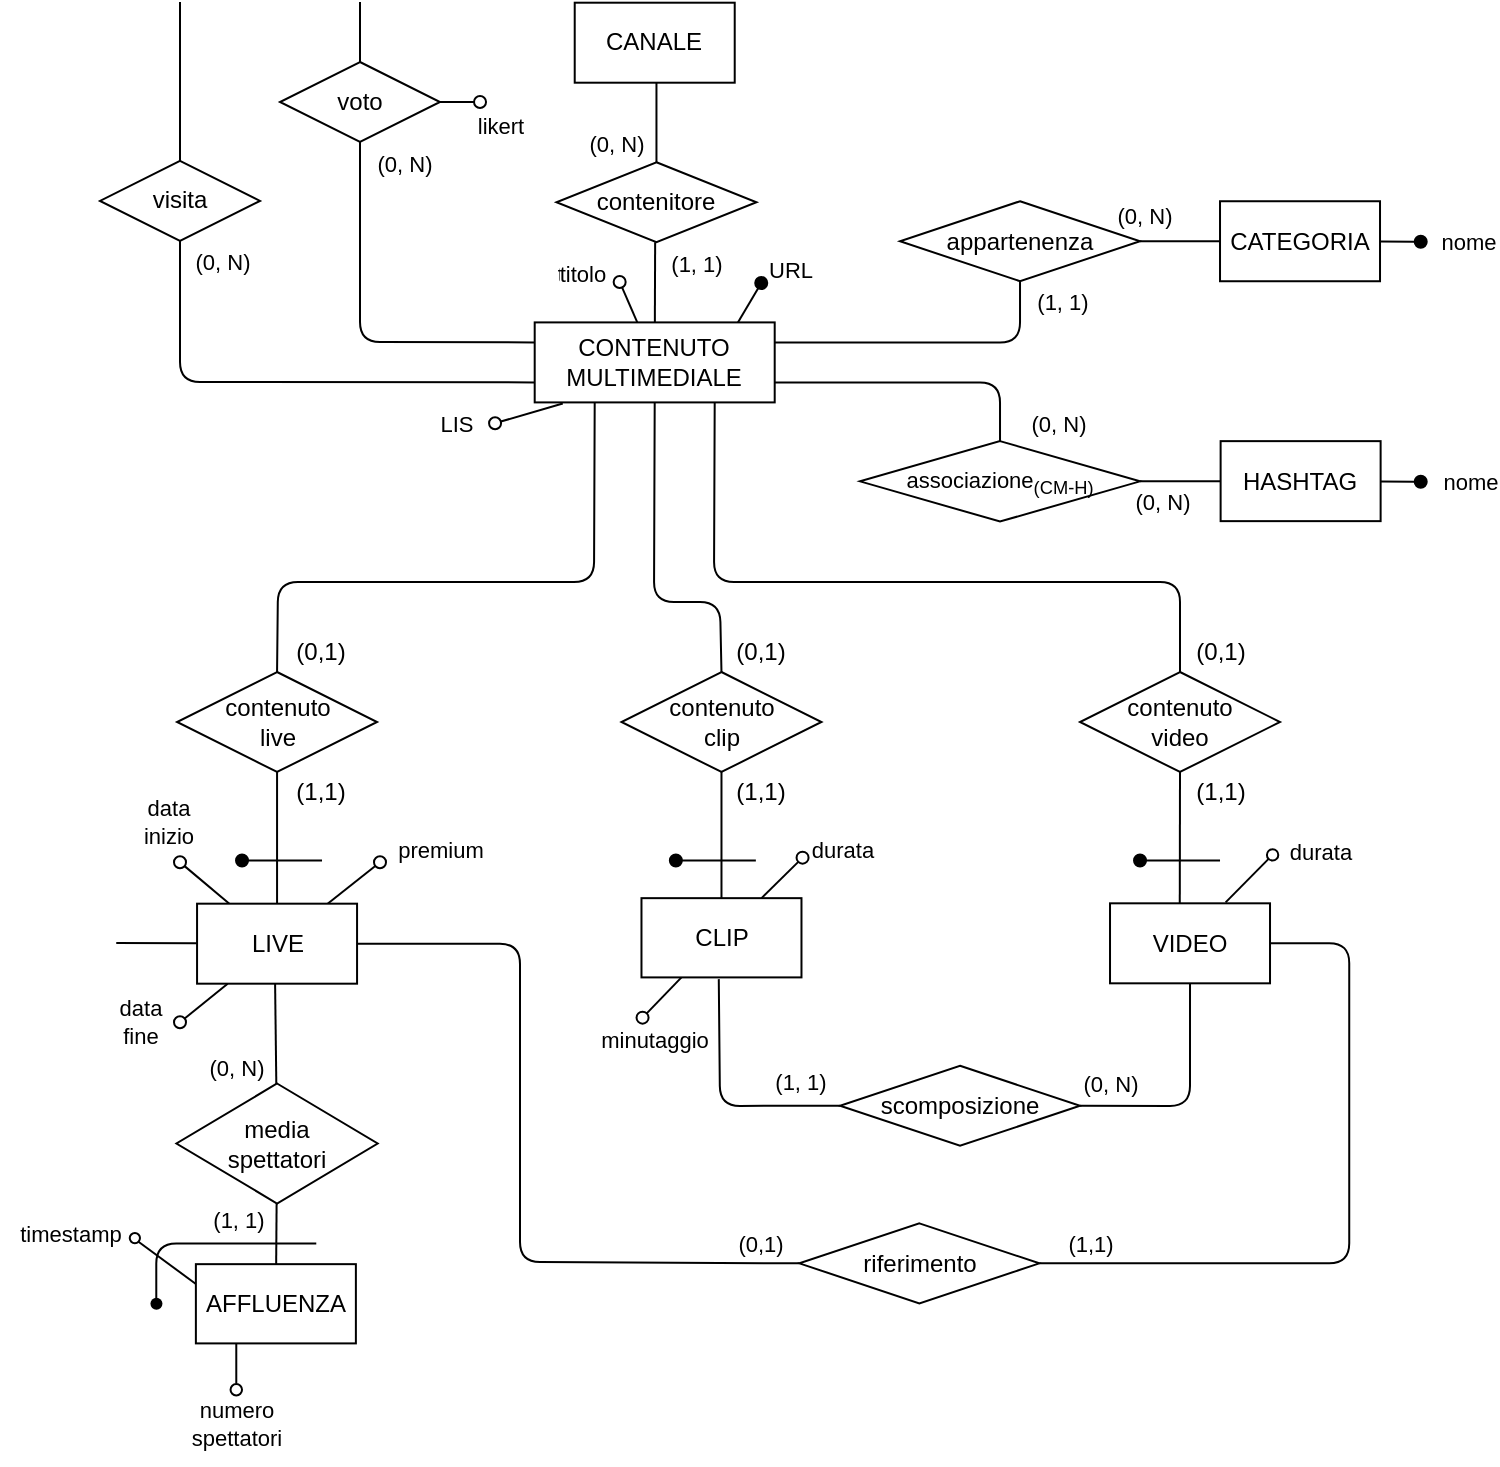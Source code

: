 <mxfile scale="1" border="10">
    <diagram id="-rriOPSDnHkLpZKLwRpb" name="Page-1">
        <mxGraphModel dx="3679" dy="1880" grid="1" gridSize="10" guides="1" tooltips="1" connect="1" arrows="1" fold="1" page="1" pageScale="1" pageWidth="850" pageHeight="1100" background="#FFFFFF" math="0" shadow="0">
            <root>
                <mxCell id="0"/>
                <mxCell id="1" parent="0"/>
                <mxCell id="420" value="(1, 1)" style="edgeStyle=none;html=1;endArrow=none;endFill=0;fontStyle=0" parent="1" target="437" edge="1">
                    <mxGeometry x="-0.478" y="20" relative="1" as="geometry">
                        <mxPoint as="offset"/>
                        <mxPoint x="-2182.432" y="-939.919" as="sourcePoint"/>
                    </mxGeometry>
                </mxCell>
                <mxCell id="435" style="edgeStyle=none;html=1;exitX=1;exitY=0.25;exitDx=0;exitDy=0;endArrow=none;endFill=0;fontStyle=0" parent="1" source="437" target="446" edge="1">
                    <mxGeometry relative="1" as="geometry">
                        <mxPoint x="-1999.99" y="-919.72" as="targetPoint"/>
                        <Array as="points">
                            <mxPoint x="-1999.99" y="-889.72"/>
                        </Array>
                    </mxGeometry>
                </mxCell>
                <mxCell id="436" style="edgeStyle=none;html=1;exitX=1;exitY=0.75;exitDx=0;exitDy=0;endArrow=none;endFill=0;fontStyle=0" parent="1" source="437" target="453" edge="1">
                    <mxGeometry relative="1" as="geometry">
                        <Array as="points">
                            <mxPoint x="-2009.99" y="-869.72"/>
                        </Array>
                    </mxGeometry>
                </mxCell>
                <mxCell id="438" value="" style="endArrow=oval;html=1;fillStyle=auto;strokeWidth=1;startSize=6;endSize=6;fillColor=#000000;startArrow=none;startFill=0;endFill=0;fontStyle=0" parent="1" source="437" edge="1">
                    <mxGeometry width="50" height="50" relative="1" as="geometry">
                        <mxPoint x="-2156.11" y="-923.363" as="sourcePoint"/>
                        <mxPoint x="-2200.17" y="-920.02" as="targetPoint"/>
                    </mxGeometry>
                </mxCell>
                <mxCell id="439" value="titolo" style="edgeLabel;html=1;align=center;verticalAlign=middle;resizable=0;points=[];" parent="438" vertex="1" connectable="0">
                    <mxGeometry x="0.479" y="1" relative="1" as="geometry">
                        <mxPoint x="-21" y="-10" as="offset"/>
                    </mxGeometry>
                </mxCell>
                <mxCell id="440" value="" style="endArrow=oval;html=1;fillStyle=auto;strokeWidth=1;startSize=6;endSize=6;fillColor=#000000;startArrow=none;startFill=0;endFill=0;exitX=0.117;exitY=1.013;exitDx=0;exitDy=0;exitPerimeter=0;fontStyle=0" parent="1" source="437" edge="1">
                    <mxGeometry width="50" height="50" relative="1" as="geometry">
                        <mxPoint x="-2224.942" y="-828.8" as="sourcePoint"/>
                        <mxPoint x="-2262.46" y="-849.37" as="targetPoint"/>
                    </mxGeometry>
                </mxCell>
                <mxCell id="441" value="LIS" style="edgeLabel;html=1;align=center;verticalAlign=middle;resizable=0;points=[];" parent="440" vertex="1" connectable="0">
                    <mxGeometry x="0.479" y="1" relative="1" as="geometry">
                        <mxPoint x="-29" y="2" as="offset"/>
                    </mxGeometry>
                </mxCell>
                <mxCell id="443" value="" style="edgeStyle=none;shape=connector;rounded=1;fillStyle=auto;html=1;labelBackgroundColor=default;strokeColor=default;strokeWidth=1;fontFamily=Helvetica;fontSize=11;fontColor=default;endArrow=none;endFill=0;startSize=6;endSize=6;fillColor=#000000;exitX=1;exitY=0.5;exitDx=0;exitDy=0;entryX=0;entryY=0.5;entryDx=0;entryDy=0;fontStyle=0" parent="1" source="446" target="447" edge="1">
                    <mxGeometry relative="1" as="geometry"/>
                </mxCell>
                <mxCell id="444" value="(0, N)" style="edgeLabel;html=1;align=center;verticalAlign=middle;resizable=0;points=[];fontSize=11;fontFamily=Helvetica;fontColor=default;" parent="443" vertex="1" connectable="0">
                    <mxGeometry x="0.426" y="1" relative="1" as="geometry">
                        <mxPoint x="-27" y="-12" as="offset"/>
                    </mxGeometry>
                </mxCell>
                <mxCell id="448" value="" style="endArrow=oval;html=1;fillStyle=auto;strokeWidth=1;startSize=6;endSize=6;fillColor=#000000;startArrow=none;startFill=0;endFill=1;fontStyle=0" parent="1" source="447" edge="1">
                    <mxGeometry width="50" height="50" relative="1" as="geometry">
                        <mxPoint x="-2147.49" y="-960.64" as="sourcePoint"/>
                        <mxPoint x="-1799.64" y="-940.14" as="targetPoint"/>
                    </mxGeometry>
                </mxCell>
                <mxCell id="449" value="nome" style="edgeLabel;html=1;align=center;verticalAlign=middle;resizable=0;points=[];" parent="448" vertex="1" connectable="0">
                    <mxGeometry x="0.479" y="1" relative="1" as="geometry">
                        <mxPoint x="29" y="1" as="offset"/>
                    </mxGeometry>
                </mxCell>
                <mxCell id="450" value="" style="edgeStyle=none;shape=connector;rounded=1;fillStyle=auto;html=1;labelBackgroundColor=default;strokeColor=default;strokeWidth=1;fontFamily=Helvetica;fontSize=11;fontColor=default;endArrow=none;endFill=0;startSize=6;endSize=6;fillColor=#000000;exitX=1;exitY=0.5;exitDx=0;exitDy=0;entryX=0;entryY=0.5;entryDx=0;entryDy=0;fontStyle=0" parent="1" source="453" target="454" edge="1">
                    <mxGeometry relative="1" as="geometry"/>
                </mxCell>
                <mxCell id="451" value="(0, N)" style="edgeLabel;html=1;align=center;verticalAlign=middle;resizable=0;points=[];fontSize=11;fontFamily=Helvetica;fontColor=default;" parent="450" vertex="1" connectable="0">
                    <mxGeometry x="0.426" y="1" relative="1" as="geometry">
                        <mxPoint x="-18" y="11" as="offset"/>
                    </mxGeometry>
                </mxCell>
                <mxCell id="455" value="" style="endArrow=oval;html=1;fillStyle=auto;strokeWidth=1;startSize=6;endSize=6;fillColor=#000000;startArrow=none;startFill=0;endFill=1;fontStyle=0" parent="1" source="454" edge="1">
                    <mxGeometry width="50" height="50" relative="1" as="geometry">
                        <mxPoint x="-2112.19" y="-600.29" as="sourcePoint"/>
                        <mxPoint x="-1799.64" y="-820.14" as="targetPoint"/>
                        <Array as="points"/>
                    </mxGeometry>
                </mxCell>
                <mxCell id="456" value="nome" style="edgeLabel;html=1;align=center;verticalAlign=middle;resizable=0;points=[];" parent="455" vertex="1" connectable="0">
                    <mxGeometry x="0.479" y="1" relative="1" as="geometry">
                        <mxPoint x="29" y="1" as="offset"/>
                    </mxGeometry>
                </mxCell>
                <mxCell id="457" value="" style="endArrow=oval;html=1;fillStyle=auto;strokeWidth=1;startSize=6;endSize=6;fillColor=#000000;startArrow=none;startFill=0;endFill=0;fontStyle=0" parent="1" source="461" edge="1">
                    <mxGeometry width="50" height="50" relative="1" as="geometry">
                        <mxPoint x="-2396.87" y="-933.243" as="sourcePoint"/>
                        <mxPoint x="-2420" y="-629.87" as="targetPoint"/>
                    </mxGeometry>
                </mxCell>
                <mxCell id="458" value="data&lt;br&gt;inizio" style="edgeLabel;html=1;align=center;verticalAlign=middle;resizable=0;points=[];" parent="457" vertex="1" connectable="0">
                    <mxGeometry x="0.479" y="1" relative="1" as="geometry">
                        <mxPoint x="-12" y="-26" as="offset"/>
                    </mxGeometry>
                </mxCell>
                <mxCell id="462" value="" style="edgeStyle=none;html=1;endArrow=none;endFill=0;fontStyle=0;entryX=1;entryY=0.5;entryDx=0;entryDy=0;" parent="1" source="463" target="478" edge="1">
                    <mxGeometry relative="1" as="geometry">
                        <mxPoint x="-1916" y="-510.05" as="targetPoint"/>
                        <Array as="points">
                            <mxPoint x="-1915" y="-508.05"/>
                        </Array>
                    </mxGeometry>
                </mxCell>
                <mxCell id="466" value="" style="endArrow=oval;html=1;fillStyle=auto;strokeWidth=1;startSize=6;endSize=6;fillColor=#000000;startArrow=none;startFill=0;endFill=0;exitX=0.25;exitY=1;exitDx=0;exitDy=0;fontStyle=0" parent="1" source="473" edge="1">
                    <mxGeometry width="50" height="50" relative="1" as="geometry">
                        <mxPoint x="-2059.18" y="-561.44" as="sourcePoint"/>
                        <mxPoint x="-2188.72" y="-552.18" as="targetPoint"/>
                    </mxGeometry>
                </mxCell>
                <mxCell id="467" value="minutaggio" style="edgeLabel;html=1;align=center;verticalAlign=middle;resizable=0;points=[];" parent="466" vertex="1" connectable="0">
                    <mxGeometry x="0.479" y="1" relative="1" as="geometry">
                        <mxPoint y="16" as="offset"/>
                    </mxGeometry>
                </mxCell>
                <mxCell id="468" value="" style="endArrow=oval;html=1;fillStyle=auto;strokeWidth=1;startSize=6;endSize=6;fillColor=#000000;startArrow=none;startFill=0;endFill=0;fontStyle=0" parent="1" source="473" edge="1">
                    <mxGeometry width="50" height="50" relative="1" as="geometry">
                        <mxPoint x="-2049.18" y="-551.44" as="sourcePoint"/>
                        <mxPoint x="-2108.72" y="-632.18" as="targetPoint"/>
                    </mxGeometry>
                </mxCell>
                <mxCell id="469" value="durata" style="edgeLabel;html=1;align=center;verticalAlign=middle;resizable=0;points=[];" parent="468" vertex="1" connectable="0">
                    <mxGeometry x="0.479" y="1" relative="1" as="geometry">
                        <mxPoint x="25" y="-9" as="offset"/>
                    </mxGeometry>
                </mxCell>
                <mxCell id="470" style="edgeStyle=none;shape=connector;rounded=1;fillStyle=auto;html=1;labelBackgroundColor=default;strokeColor=default;strokeWidth=1;fontFamily=Helvetica;fontSize=11;fontColor=default;endArrow=none;endFill=0;startSize=6;endSize=6;fillColor=#000000;startArrow=oval;startFill=0;fontStyle=0" parent="1" target="461" edge="1">
                    <mxGeometry relative="1" as="geometry">
                        <mxPoint x="-2350.896" y="-570.27" as="targetPoint"/>
                        <mxPoint x="-2320" y="-629.87" as="sourcePoint"/>
                    </mxGeometry>
                </mxCell>
                <mxCell id="471" value="premium" style="edgeLabel;html=1;align=center;verticalAlign=middle;resizable=0;points=[];fontSize=11;fontFamily=Helvetica;fontColor=default;" parent="470" vertex="1" connectable="0">
                    <mxGeometry x="-0.257" y="1" relative="1" as="geometry">
                        <mxPoint x="39" y="-15" as="offset"/>
                    </mxGeometry>
                </mxCell>
                <mxCell id="474" value="" style="endArrow=oval;html=1;fillStyle=auto;strokeWidth=1;startSize=6;endSize=6;fillColor=#000000;startArrow=none;startFill=0;endFill=0;fontStyle=0" parent="1" source="461" edge="1">
                    <mxGeometry width="50" height="50" relative="1" as="geometry">
                        <mxPoint x="-2369.14" y="-599.16" as="sourcePoint"/>
                        <mxPoint x="-2420" y="-549.87" as="targetPoint"/>
                    </mxGeometry>
                </mxCell>
                <mxCell id="475" value="data&lt;br&gt;fine" style="edgeLabel;html=1;align=center;verticalAlign=middle;resizable=0;points=[];" parent="474" vertex="1" connectable="0">
                    <mxGeometry x="0.479" y="1" relative="1" as="geometry">
                        <mxPoint x="-27" y="4" as="offset"/>
                    </mxGeometry>
                </mxCell>
                <mxCell id="477" value="(1, 1)" style="edgeStyle=none;html=1;endArrow=none;endFill=0;entryX=0.5;entryY=1;entryDx=0;entryDy=0;fontStyle=0;exitX=0;exitY=0.5;exitDx=0;exitDy=0;" parent="1" source="478" edge="1">
                    <mxGeometry x="-0.676" y="-12" relative="1" as="geometry">
                        <mxPoint as="offset"/>
                        <Array as="points">
                            <mxPoint x="-2150" y="-508.05"/>
                        </Array>
                        <mxPoint x="-2150.61" y="-571.44" as="targetPoint"/>
                        <mxPoint x="-2108.099" y="-510.747" as="sourcePoint"/>
                    </mxGeometry>
                </mxCell>
                <mxCell id="481" style="edgeStyle=none;html=1;exitX=1;exitY=0.5;exitDx=0;exitDy=0;endArrow=none;endFill=0;fontStyle=0" parent="1" source="483" target="463" edge="1">
                    <mxGeometry relative="1" as="geometry">
                        <Array as="points">
                            <mxPoint x="-1835.38" y="-429.43"/>
                            <mxPoint x="-1835.38" y="-589.43"/>
                        </Array>
                        <mxPoint x="-1855.13" y="-429.1" as="sourcePoint"/>
                    </mxGeometry>
                </mxCell>
                <mxCell id="482" style="edgeStyle=none;html=1;exitX=0;exitY=0.5;exitDx=0;exitDy=0;entryX=1;entryY=0.5;entryDx=0;entryDy=0;endArrow=none;endFill=0;fontStyle=0" parent="1" source="483" target="461" edge="1">
                    <mxGeometry relative="1" as="geometry">
                        <Array as="points">
                            <mxPoint x="-2250" y="-430.05"/>
                            <mxPoint x="-2250" y="-589.05"/>
                        </Array>
                    </mxGeometry>
                </mxCell>
                <mxCell id="484" value="(0, N)" style="edgeStyle=none;html=1;endArrow=none;endFill=0;exitX=0.5;exitY=1;exitDx=0;exitDy=0;fontStyle=0" parent="1" target="487" edge="1">
                    <mxGeometry x="0.655" y="-20" relative="1" as="geometry">
                        <mxPoint as="offset"/>
                        <mxPoint x="-2372.45" y="-569.16" as="sourcePoint"/>
                    </mxGeometry>
                </mxCell>
                <mxCell id="486" value="(1, 1)" style="edgeStyle=none;html=1;endArrow=none;endFill=0;fontStyle=0" parent="1" source="487" target="485" edge="1">
                    <mxGeometry x="-0.454" y="-19" relative="1" as="geometry">
                        <mxPoint as="offset"/>
                    </mxGeometry>
                </mxCell>
                <mxCell id="492" value="" style="endArrow=none;html=1;strokeColor=#000000;entryX=0;entryY=1;entryDx=0;entryDy=0;fontStyle=0" parent="1" target="493" edge="1">
                    <mxGeometry width="50" height="50" relative="1" as="geometry">
                        <mxPoint x="-1897.19" y="-609.82" as="sourcePoint"/>
                        <mxPoint x="-1875.38" y="-629.43" as="targetPoint"/>
                    </mxGeometry>
                </mxCell>
                <mxCell id="495" value="" style="endArrow=none;html=1;strokeColor=#000000;fontSize=11;fontColor=#FF0000;exitX=0;exitY=0.25;exitDx=0;exitDy=0;entryX=1;entryY=1;entryDx=0;entryDy=0;fontStyle=0" parent="1" source="485" target="496" edge="1">
                    <mxGeometry width="50" height="50" relative="1" as="geometry">
                        <mxPoint x="-2461.47" y="-389.38" as="sourcePoint"/>
                        <mxPoint x="-2441.86" y="-439.25" as="targetPoint"/>
                    </mxGeometry>
                </mxCell>
                <mxCell id="497" value="" style="endArrow=none;html=1;strokeColor=#000000;fontSize=11;fontColor=#FF0000;fontStyle=0" parent="1" edge="1">
                    <mxGeometry width="50" height="50" relative="1" as="geometry">
                        <mxPoint x="-2391.86" y="-369.25" as="sourcePoint"/>
                        <mxPoint x="-2391.86" y="-389.25" as="targetPoint"/>
                    </mxGeometry>
                </mxCell>
                <mxCell id="501" value="" style="endArrow=none;html=1;strokeColor=#000000;fontSize=10;fontColor=#FF0000;fontStyle=0" parent="1" edge="1">
                    <mxGeometry width="50" height="50" relative="1" as="geometry">
                        <mxPoint x="-2431.86" y="-409.25" as="sourcePoint"/>
                        <mxPoint x="-2351.86" y="-439.25" as="targetPoint"/>
                        <Array as="points">
                            <mxPoint x="-2431.86" y="-439.25"/>
                        </Array>
                    </mxGeometry>
                </mxCell>
                <mxCell id="517" value="" style="edgeStyle=none;html=1;endArrow=none;endFill=0;fontStyle=0" parent="1" target="461" edge="1">
                    <mxGeometry x="-0.478" y="20" relative="1" as="geometry">
                        <mxPoint as="offset"/>
                        <mxPoint x="-2451.87" y="-589.53" as="sourcePoint"/>
                        <mxPoint x="-2261.978" y="-759.68" as="targetPoint"/>
                    </mxGeometry>
                </mxCell>
                <mxCell id="437" value="CONTENUTO&lt;br&gt;MULTIMEDIALE" style="rounded=0;whiteSpace=wrap;html=1;" parent="1" vertex="1">
                    <mxGeometry x="-2242.65" y="-899.8" width="120" height="40" as="geometry"/>
                </mxCell>
                <mxCell id="445" value="(1, 1)" style="edgeLabel;html=1;align=center;verticalAlign=middle;resizable=0;points=[];" parent="1" vertex="1" connectable="0">
                    <mxGeometry x="-1979.736" y="-909.961" as="geometry"/>
                </mxCell>
                <mxCell id="446" value="appartenenza" style="rhombus;whiteSpace=wrap;html=1;" parent="1" vertex="1">
                    <mxGeometry x="-2059.99" y="-960.38" width="120" height="40" as="geometry"/>
                </mxCell>
                <mxCell id="447" value="CATEGORIA" style="rounded=0;whiteSpace=wrap;html=1;" parent="1" vertex="1">
                    <mxGeometry x="-1899.99" y="-960.38" width="80" height="40" as="geometry"/>
                </mxCell>
                <mxCell id="452" value="(0, N)" style="edgeLabel;html=1;align=center;verticalAlign=middle;resizable=0;points=[];" parent="1" vertex="1" connectable="0">
                    <mxGeometry x="-1980.796" y="-848.961" as="geometry"/>
                </mxCell>
                <mxCell id="453" value="&lt;font style=&quot;font-size: 11px;&quot;&gt;associazione&lt;sub&gt;(CM-H)&lt;/sub&gt;&lt;/font&gt;" style="rhombus;whiteSpace=wrap;html=1;" parent="1" vertex="1">
                    <mxGeometry x="-2079.99" y="-840.43" width="140" height="40.2" as="geometry"/>
                </mxCell>
                <mxCell id="454" value="HASHTAG" style="rounded=0;whiteSpace=wrap;html=1;" parent="1" vertex="1">
                    <mxGeometry x="-1899.69" y="-840.43" width="80" height="40" as="geometry"/>
                </mxCell>
                <mxCell id="461" value="LIVE" style="whiteSpace=wrap;html=1;" parent="1" vertex="1">
                    <mxGeometry x="-2411.47" y="-609.16" width="80" height="40" as="geometry"/>
                </mxCell>
                <mxCell id="463" value="VIDEO" style="whiteSpace=wrap;html=1;" parent="1" vertex="1">
                    <mxGeometry x="-1954.99" y="-609.34" width="80" height="40" as="geometry"/>
                </mxCell>
                <mxCell id="473" value="CLIP" style="whiteSpace=wrap;html=1;" parent="1" vertex="1">
                    <mxGeometry x="-2189.26" y="-611.92" width="80" height="39.62" as="geometry"/>
                </mxCell>
                <mxCell id="476" value="(0, N)" style="edgeLabel;html=1;align=center;verticalAlign=middle;resizable=0;points=[];fontSize=11;fontFamily=Helvetica;fontColor=default;" parent="1" vertex="1" connectable="0">
                    <mxGeometry x="-1954.99" y="-519.25" as="geometry"/>
                </mxCell>
                <mxCell id="478" value="scomposizione" style="rhombus;whiteSpace=wrap;html=1;" parent="1" vertex="1">
                    <mxGeometry x="-2089.99" y="-528.09" width="120" height="40" as="geometry"/>
                </mxCell>
                <mxCell id="479" value="(0,1)" style="edgeLabel;html=1;align=center;verticalAlign=middle;resizable=0;points=[];" parent="1" vertex="1" connectable="0">
                    <mxGeometry x="-2130.171" y="-439.375" as="geometry"/>
                </mxCell>
                <mxCell id="480" value="(1,1)" style="edgeLabel;html=1;align=center;verticalAlign=middle;resizable=0;points=[];" parent="1" vertex="1" connectable="0">
                    <mxGeometry x="-1965.158" y="-439.377" as="geometry"/>
                </mxCell>
                <mxCell id="483" value="riferimento" style="rhombus;whiteSpace=wrap;html=1;" parent="1" vertex="1">
                    <mxGeometry x="-2110.31" y="-449.33" width="120" height="40" as="geometry"/>
                </mxCell>
                <mxCell id="485" value="AFFLUENZA" style="whiteSpace=wrap;html=1;" parent="1" vertex="1">
                    <mxGeometry x="-2412.06" y="-428.92" width="80" height="39.62" as="geometry"/>
                </mxCell>
                <mxCell id="487" value="media&lt;br&gt;spettatori" style="rhombus;whiteSpace=wrap;html=1;" parent="1" vertex="1">
                    <mxGeometry x="-2421.78" y="-519.25" width="100.61" height="60" as="geometry"/>
                </mxCell>
                <mxCell id="493" value="" style="ellipse;whiteSpace=wrap;html=1;aspect=fixed;strokeColor=#000000;" parent="1" vertex="1">
                    <mxGeometry x="-1876.53" y="-636.39" width="5.67" height="5.67" as="geometry"/>
                </mxCell>
                <mxCell id="494" value="&lt;font style=&quot;font-size: 11px;&quot;&gt;durata&lt;/font&gt;" style="text;html=1;align=center;verticalAlign=middle;resizable=0;points=[];autosize=1;strokeColor=none;fillColor=none;" parent="1" vertex="1">
                    <mxGeometry x="-1874.99" y="-649.82" width="50" height="30" as="geometry"/>
                </mxCell>
                <mxCell id="496" value="" style="ellipse;whiteSpace=wrap;html=1;aspect=fixed;strokeColor=#000000;fontSize=11;fontColor=#FF0000;" parent="1" vertex="1">
                    <mxGeometry x="-2445.13" y="-444.51" width="5.13" height="5.13" as="geometry"/>
                </mxCell>
                <mxCell id="498" value="" style="ellipse;whiteSpace=wrap;html=1;aspect=fixed;strokeColor=#000000;fontSize=11;fontColor=#FF0000;" parent="1" vertex="1">
                    <mxGeometry x="-2394.73" y="-368.99" width="5.74" height="5.74" as="geometry"/>
                </mxCell>
                <mxCell id="499" value="&lt;font color=&quot;#000000&quot; style=&quot;font-size: 11px;&quot;&gt;numero &lt;br&gt;spettatori&lt;/font&gt;" style="text;html=1;align=center;verticalAlign=middle;resizable=0;points=[];autosize=1;strokeColor=none;fillColor=none;fontSize=11;fontColor=#FF0000;" parent="1" vertex="1">
                    <mxGeometry x="-2426.78" y="-368.99" width="70" height="40" as="geometry"/>
                </mxCell>
                <mxCell id="500" value="&lt;font style=&quot;font-size: 11px;&quot; color=&quot;#000000&quot;&gt;timestamp&lt;/font&gt;" style="text;html=1;align=center;verticalAlign=middle;resizable=0;points=[];autosize=1;strokeColor=none;fillColor=none;fontSize=10;fontColor=#FF0000;" parent="1" vertex="1">
                    <mxGeometry x="-2510" y="-458.92" width="70" height="30" as="geometry"/>
                </mxCell>
                <mxCell id="502" value="" style="shape=waypoint;fillStyle=solid;size=6;pointerEvents=1;points=[];fillColor=none;resizable=0;rotatable=0;perimeter=centerPerimeter;snapToPoint=1;strokeColor=#000000;fontSize=10;fontColor=#FF0000;" parent="1" vertex="1">
                    <mxGeometry x="-2441.78" y="-419.11" width="20" height="20" as="geometry"/>
                </mxCell>
                <mxCell id="519" value="CANALE" style="rounded=0;whiteSpace=wrap;html=1;" parent="1" vertex="1">
                    <mxGeometry x="-2222.64" y="-1059.65" width="80" height="40" as="geometry"/>
                </mxCell>
                <mxCell id="523" value="" style="edgeStyle=none;shape=connector;rounded=1;fillStyle=auto;html=1;labelBackgroundColor=default;strokeColor=default;strokeWidth=1;fontFamily=Helvetica;fontSize=11;fontColor=default;endArrow=none;startSize=6;endSize=6;fillColor=#000000;entryX=0.5;entryY=0;entryDx=0;entryDy=0;exitX=0.5;exitY=1;exitDx=0;exitDy=0;" parent="1" target="525" edge="1">
                    <mxGeometry relative="1" as="geometry">
                        <mxPoint x="-2181.77" y="-1019.65" as="sourcePoint"/>
                        <mxPoint x="-2180.42" y="-959.65" as="targetPoint"/>
                    </mxGeometry>
                </mxCell>
                <mxCell id="524" value="(0, N)" style="edgeLabel;html=1;align=center;verticalAlign=middle;resizable=0;points=[];fontSize=11;fontFamily=Helvetica;fontColor=default;" parent="523" vertex="1" connectable="0">
                    <mxGeometry x="-0.303" relative="1" as="geometry">
                        <mxPoint x="-20" y="16" as="offset"/>
                    </mxGeometry>
                </mxCell>
                <mxCell id="525" value="contenitore" style="rhombus;whiteSpace=wrap;html=1;" parent="1" vertex="1">
                    <mxGeometry x="-2231.77" y="-979.89" width="100" height="40" as="geometry"/>
                </mxCell>
                <mxCell id="526" value="titolo" style="edgeLabel;html=1;align=center;verticalAlign=middle;resizable=0;points=[];" parent="1" vertex="1" connectable="0">
                    <mxGeometry x="-2219.079" y="-924.069" as="geometry"/>
                </mxCell>
                <mxCell id="540" style="edgeStyle=none;html=1;exitX=0.5;exitY=1;exitDx=0;exitDy=0;endArrow=none;endFill=0;entryX=0;entryY=0.75;entryDx=0;entryDy=0;" parent="1" source="542" target="437" edge="1">
                    <mxGeometry relative="1" as="geometry">
                        <mxPoint x="-2260" y="-870" as="targetPoint"/>
                        <Array as="points">
                            <mxPoint x="-2420" y="-870"/>
                        </Array>
                    </mxGeometry>
                </mxCell>
                <mxCell id="541" value="(0, N)" style="edgeLabel;html=1;align=center;verticalAlign=middle;resizable=0;points=[];fontSize=11;fontFamily=Helvetica;fontColor=default;" parent="540" vertex="1" connectable="0">
                    <mxGeometry x="-0.187" y="4" relative="1" as="geometry">
                        <mxPoint x="-10" y="-56" as="offset"/>
                    </mxGeometry>
                </mxCell>
                <mxCell id="542" value="visita" style="rhombus;whiteSpace=wrap;html=1;" parent="1" vertex="1">
                    <mxGeometry x="-2460.0" y="-980.52" width="80" height="40" as="geometry"/>
                </mxCell>
                <mxCell id="547" style="edgeStyle=none;jumpStyle=arc;html=1;endArrow=none;endFill=0;exitX=0.5;exitY=1;exitDx=0;exitDy=0;entryX=0;entryY=0.25;entryDx=0;entryDy=0;" parent="1" source="549" target="437" edge="1">
                    <mxGeometry relative="1" as="geometry">
                        <Array as="points">
                            <mxPoint x="-2330" y="-890"/>
                        </Array>
                        <mxPoint x="-2260" y="-890" as="targetPoint"/>
                        <mxPoint x="-2330" y="-990" as="sourcePoint"/>
                    </mxGeometry>
                </mxCell>
                <mxCell id="548" value="(0, N)" style="edgeLabel;html=1;align=center;verticalAlign=middle;resizable=0;points=[];" parent="547" vertex="1" connectable="0">
                    <mxGeometry x="-0.9" relative="1" as="geometry">
                        <mxPoint x="22" y="1" as="offset"/>
                    </mxGeometry>
                </mxCell>
                <mxCell id="549" value="voto" style="rhombus;whiteSpace=wrap;html=1;" parent="1" vertex="1">
                    <mxGeometry x="-2370" y="-1030" width="80" height="40" as="geometry"/>
                </mxCell>
                <mxCell id="550" value="" style="endArrow=oval;html=1;fillStyle=auto;strokeWidth=1;startSize=6;endSize=6;fillColor=#000000;startArrow=none;startFill=0;endFill=0;" parent="1" source="549" edge="1">
                    <mxGeometry width="50" height="50" relative="1" as="geometry">
                        <mxPoint x="-2200" y="-801.837" as="sourcePoint"/>
                        <mxPoint x="-2269.99" y="-1010" as="targetPoint"/>
                    </mxGeometry>
                </mxCell>
                <mxCell id="551" value="likert" style="edgeLabel;html=1;align=center;verticalAlign=middle;resizable=0;points=[];" parent="550" vertex="1" connectable="0">
                    <mxGeometry x="0.479" y="1" relative="1" as="geometry">
                        <mxPoint x="15" y="13" as="offset"/>
                    </mxGeometry>
                </mxCell>
                <mxCell id="554" value="" style="endArrow=none;html=1;exitX=0.5;exitY=0;exitDx=0;exitDy=0;" parent="1" source="542" edge="1">
                    <mxGeometry width="50" height="50" relative="1" as="geometry">
                        <mxPoint x="-2370" y="-970" as="sourcePoint"/>
                        <mxPoint x="-2420" y="-1060" as="targetPoint"/>
                    </mxGeometry>
                </mxCell>
                <mxCell id="555" value="" style="endArrow=none;html=1;exitX=0.5;exitY=0;exitDx=0;exitDy=0;" parent="1" source="549" edge="1">
                    <mxGeometry width="50" height="50" relative="1" as="geometry">
                        <mxPoint x="-2370" y="-970" as="sourcePoint"/>
                        <mxPoint x="-2330" y="-1060" as="targetPoint"/>
                    </mxGeometry>
                </mxCell>
                <mxCell id="556" value="&lt;font style=&quot;font-size: 12px;&quot;&gt;contenuto&lt;br&gt;live&lt;/font&gt;" style="rhombus;whiteSpace=wrap;html=1;" parent="1" vertex="1">
                    <mxGeometry x="-2421.47" y="-725" width="100" height="50" as="geometry"/>
                </mxCell>
                <mxCell id="560" value="&lt;font style=&quot;font-size: 12px;&quot;&gt;contenuto&lt;br&gt;clip&lt;/font&gt;" style="rhombus;whiteSpace=wrap;html=1;" parent="1" vertex="1">
                    <mxGeometry x="-2199.26" y="-725" width="100" height="50" as="geometry"/>
                </mxCell>
                <mxCell id="561" value="&lt;font style=&quot;font-size: 12px;&quot;&gt;contenuto&lt;br&gt;video&lt;/font&gt;" style="rhombus;whiteSpace=wrap;html=1;" parent="1" vertex="1">
                    <mxGeometry x="-1970" y="-725" width="100" height="50" as="geometry"/>
                </mxCell>
                <mxCell id="563" value="" style="endArrow=none;html=1;fontSize=10;entryX=0.5;entryY=1;entryDx=0;entryDy=0;exitX=0.5;exitY=0;exitDx=0;exitDy=0;" parent="1" source="461" target="556" edge="1">
                    <mxGeometry width="50" height="50" relative="1" as="geometry">
                        <mxPoint x="-2370" y="-585" as="sourcePoint"/>
                        <mxPoint x="-2320" y="-634.11" as="targetPoint"/>
                    </mxGeometry>
                </mxCell>
                <mxCell id="564" value="" style="endArrow=none;html=1;fontSize=10;exitX=0.5;exitY=0;exitDx=0;exitDy=0;entryX=0.5;entryY=1;entryDx=0;entryDy=0;" parent="1" source="473" target="560" edge="1">
                    <mxGeometry width="50" height="50" relative="1" as="geometry">
                        <mxPoint x="-2152.27" y="-586.87" as="sourcePoint"/>
                        <mxPoint x="-2150" y="-615" as="targetPoint"/>
                    </mxGeometry>
                </mxCell>
                <mxCell id="565" value="" style="endArrow=none;html=1;fontSize=10;exitX=0.436;exitY=0;exitDx=0;exitDy=0;entryX=0.5;entryY=1;entryDx=0;entryDy=0;exitPerimeter=0;" parent="1" source="463" target="561" edge="1">
                    <mxGeometry width="50" height="50" relative="1" as="geometry">
                        <mxPoint x="-1918.58" y="-584.11" as="sourcePoint"/>
                        <mxPoint x="-1920" y="-625" as="targetPoint"/>
                    </mxGeometry>
                </mxCell>
                <mxCell id="566" value="" style="endArrow=oval;html=1;fillStyle=auto;strokeWidth=1;startSize=6;endSize=6;fillColor=#000000;startArrow=none;startFill=0;endFill=1;fontStyle=0" parent="1" edge="1">
                    <mxGeometry width="50" height="50" relative="1" as="geometry">
                        <mxPoint x="-2348.99" y="-630.72" as="sourcePoint"/>
                        <mxPoint x="-2388.99" y="-630.72" as="targetPoint"/>
                        <Array as="points"/>
                    </mxGeometry>
                </mxCell>
                <mxCell id="567" value="" style="endArrow=oval;html=1;fillStyle=auto;strokeWidth=1;startSize=6;endSize=6;fillColor=#000000;startArrow=none;startFill=0;endFill=1;fontStyle=0" parent="1" edge="1">
                    <mxGeometry width="50" height="50" relative="1" as="geometry">
                        <mxPoint x="-2132.07" y="-630.72" as="sourcePoint"/>
                        <mxPoint x="-2172.07" y="-630.72" as="targetPoint"/>
                        <Array as="points"/>
                    </mxGeometry>
                </mxCell>
                <mxCell id="568" value="" style="endArrow=oval;html=1;fillStyle=auto;strokeWidth=1;startSize=6;endSize=6;fillColor=#000000;startArrow=none;startFill=0;endFill=1;fontStyle=0" parent="1" edge="1">
                    <mxGeometry width="50" height="50" relative="1" as="geometry">
                        <mxPoint x="-1899.99" y="-630.72" as="sourcePoint"/>
                        <mxPoint x="-1939.99" y="-630.72" as="targetPoint"/>
                        <Array as="points"/>
                    </mxGeometry>
                </mxCell>
                <mxCell id="569" value="&lt;font style=&quot;font-size: 12px;&quot;&gt;(1,1)&lt;/font&gt;" style="text;html=1;align=center;verticalAlign=middle;resizable=0;points=[];autosize=1;strokeColor=none;fillColor=none;fontSize=10;" parent="1" vertex="1">
                    <mxGeometry x="-2375" y="-680" width="50" height="30" as="geometry"/>
                </mxCell>
                <mxCell id="570" value="&lt;font style=&quot;font-size: 12px;&quot;&gt;(1,1)&lt;/font&gt;" style="text;html=1;align=center;verticalAlign=middle;resizable=0;points=[];autosize=1;strokeColor=none;fillColor=none;fontSize=11;" parent="1" vertex="1">
                    <mxGeometry x="-2155.17" y="-680" width="50" height="30" as="geometry"/>
                </mxCell>
                <mxCell id="571" value="&lt;font style=&quot;font-size: 12px;&quot;&gt;(1,1)&lt;/font&gt;" style="text;html=1;align=center;verticalAlign=middle;resizable=0;points=[];autosize=1;strokeColor=none;fillColor=none;fontSize=11;" parent="1" vertex="1">
                    <mxGeometry x="-1924.99" y="-680" width="50" height="30" as="geometry"/>
                </mxCell>
                <mxCell id="572" value="" style="endArrow=none;html=1;fontSize=11;exitX=0.5;exitY=0;exitDx=0;exitDy=0;entryX=0.25;entryY=1;entryDx=0;entryDy=0;" parent="1" source="556" target="437" edge="1">
                    <mxGeometry width="50" height="50" relative="1" as="geometry">
                        <mxPoint x="-2370" y="-640" as="sourcePoint"/>
                        <mxPoint x="-2370" y="-760" as="targetPoint"/>
                        <Array as="points">
                            <mxPoint x="-2371" y="-770"/>
                            <mxPoint x="-2213" y="-770"/>
                        </Array>
                    </mxGeometry>
                </mxCell>
                <mxCell id="574" value="" style="endArrow=none;html=1;fontSize=11;entryX=0.5;entryY=1;entryDx=0;entryDy=0;exitX=0.5;exitY=0;exitDx=0;exitDy=0;" parent="1" source="560" target="437" edge="1">
                    <mxGeometry width="50" height="50" relative="1" as="geometry">
                        <mxPoint x="-2160" y="-700" as="sourcePoint"/>
                        <mxPoint x="-2110" y="-750" as="targetPoint"/>
                        <Array as="points">
                            <mxPoint x="-2150" y="-760"/>
                            <mxPoint x="-2183" y="-760"/>
                        </Array>
                    </mxGeometry>
                </mxCell>
                <mxCell id="576" value="" style="endArrow=none;html=1;fontSize=11;entryX=0.75;entryY=1;entryDx=0;entryDy=0;exitX=0.5;exitY=0;exitDx=0;exitDy=0;" parent="1" source="561" target="437" edge="1">
                    <mxGeometry width="50" height="50" relative="1" as="geometry">
                        <mxPoint x="-2030" y="-740" as="sourcePoint"/>
                        <mxPoint x="-1980" y="-790" as="targetPoint"/>
                        <Array as="points">
                            <mxPoint x="-1920" y="-770"/>
                            <mxPoint x="-2153" y="-770"/>
                        </Array>
                    </mxGeometry>
                </mxCell>
                <mxCell id="577" value="&lt;font style=&quot;font-size: 12px;&quot;&gt;(0,1)&lt;/font&gt;" style="text;html=1;align=center;verticalAlign=middle;resizable=0;points=[];autosize=1;strokeColor=none;fillColor=none;fontSize=11;" parent="1" vertex="1">
                    <mxGeometry x="-2375" y="-750" width="50" height="30" as="geometry"/>
                </mxCell>
                <mxCell id="578" value="&lt;font style=&quot;font-size: 12px;&quot;&gt;(0,1)&lt;/font&gt;" style="text;html=1;align=center;verticalAlign=middle;resizable=0;points=[];autosize=1;strokeColor=none;fillColor=none;fontSize=11;" parent="1" vertex="1">
                    <mxGeometry x="-2155.17" y="-750" width="50" height="30" as="geometry"/>
                </mxCell>
                <mxCell id="579" value="&lt;font style=&quot;font-size: 12px;&quot;&gt;(0,1)&lt;/font&gt;" style="text;html=1;align=center;verticalAlign=middle;resizable=0;points=[];autosize=1;strokeColor=none;fillColor=none;fontSize=11;" parent="1" vertex="1">
                    <mxGeometry x="-1924.99" y="-750" width="50" height="30" as="geometry"/>
                </mxCell>
                <mxCell id="587" value="&lt;font style=&quot;font-size: 11px;&quot;&gt;URL&lt;/font&gt;" style="text;html=1;align=center;verticalAlign=middle;resizable=0;points=[];autosize=1;strokeColor=none;fillColor=none;" vertex="1" parent="1">
                    <mxGeometry x="-2139.99" y="-941" width="50" height="30" as="geometry"/>
                </mxCell>
                <mxCell id="588" value="" style="endArrow=oval;html=1;fillStyle=auto;strokeWidth=1;startSize=6;endSize=6;fillColor=#000000;startArrow=none;startFill=0;endFill=1;exitX=0.821;exitY=0.003;exitDx=0;exitDy=0;exitPerimeter=0;" edge="1" parent="1">
                    <mxGeometry width="50" height="50" relative="1" as="geometry">
                        <mxPoint x="-2141.05" y="-899.8" as="sourcePoint"/>
                        <mxPoint x="-2129.38" y="-919.49" as="targetPoint"/>
                    </mxGeometry>
                </mxCell>
            </root>
        </mxGraphModel>
    </diagram>
</mxfile>